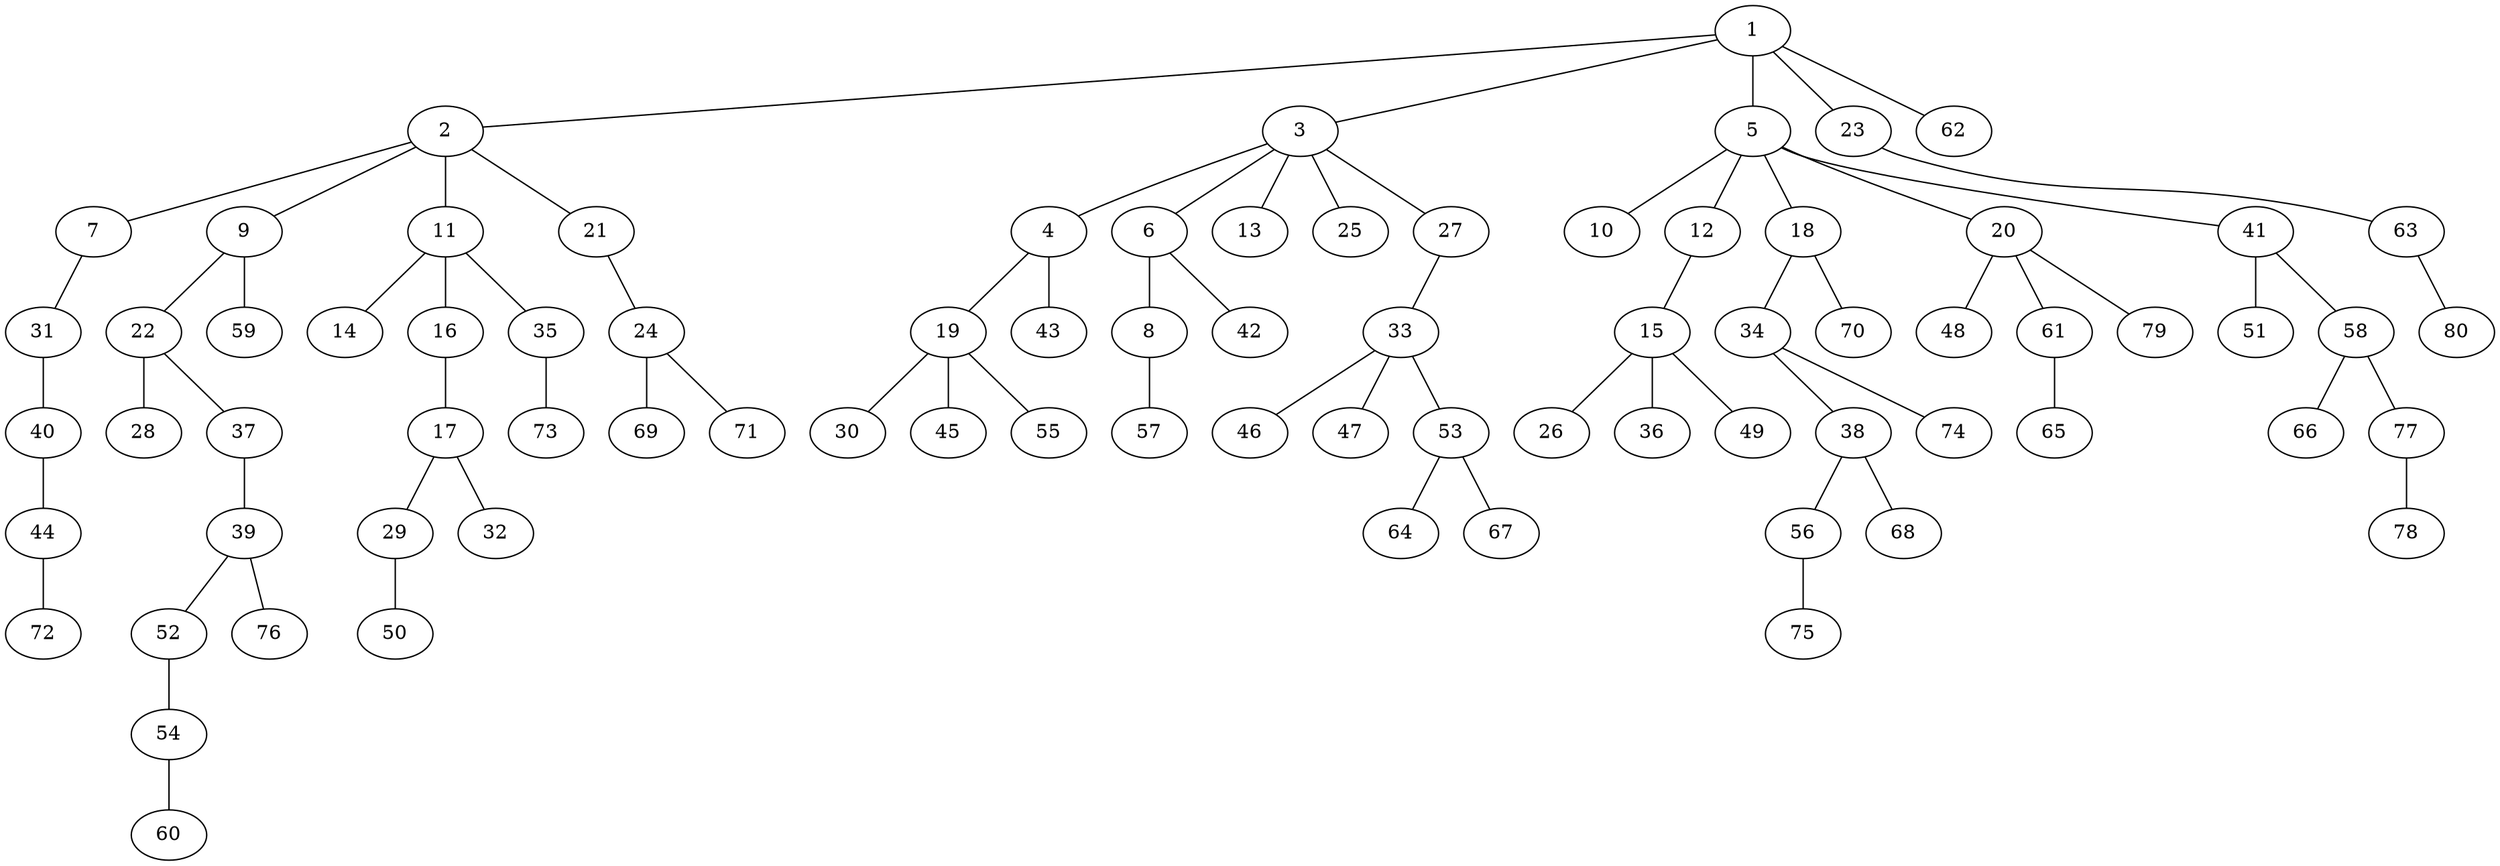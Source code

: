 graph graphname {1--2
1--3
1--5
1--23
1--62
2--7
2--9
2--11
2--21
3--4
3--6
3--13
3--25
3--27
4--19
4--43
5--10
5--12
5--18
5--20
5--41
6--8
6--42
7--31
8--57
9--22
9--59
11--14
11--16
11--35
12--15
15--26
15--36
15--49
16--17
17--29
17--32
18--34
18--70
19--30
19--45
19--55
20--48
20--61
20--79
21--24
22--28
22--37
23--63
24--69
24--71
27--33
29--50
31--40
33--46
33--47
33--53
34--38
34--74
35--73
37--39
38--56
38--68
39--52
39--76
40--44
41--51
41--58
44--72
52--54
53--64
53--67
54--60
56--75
58--66
58--77
61--65
63--80
77--78
}